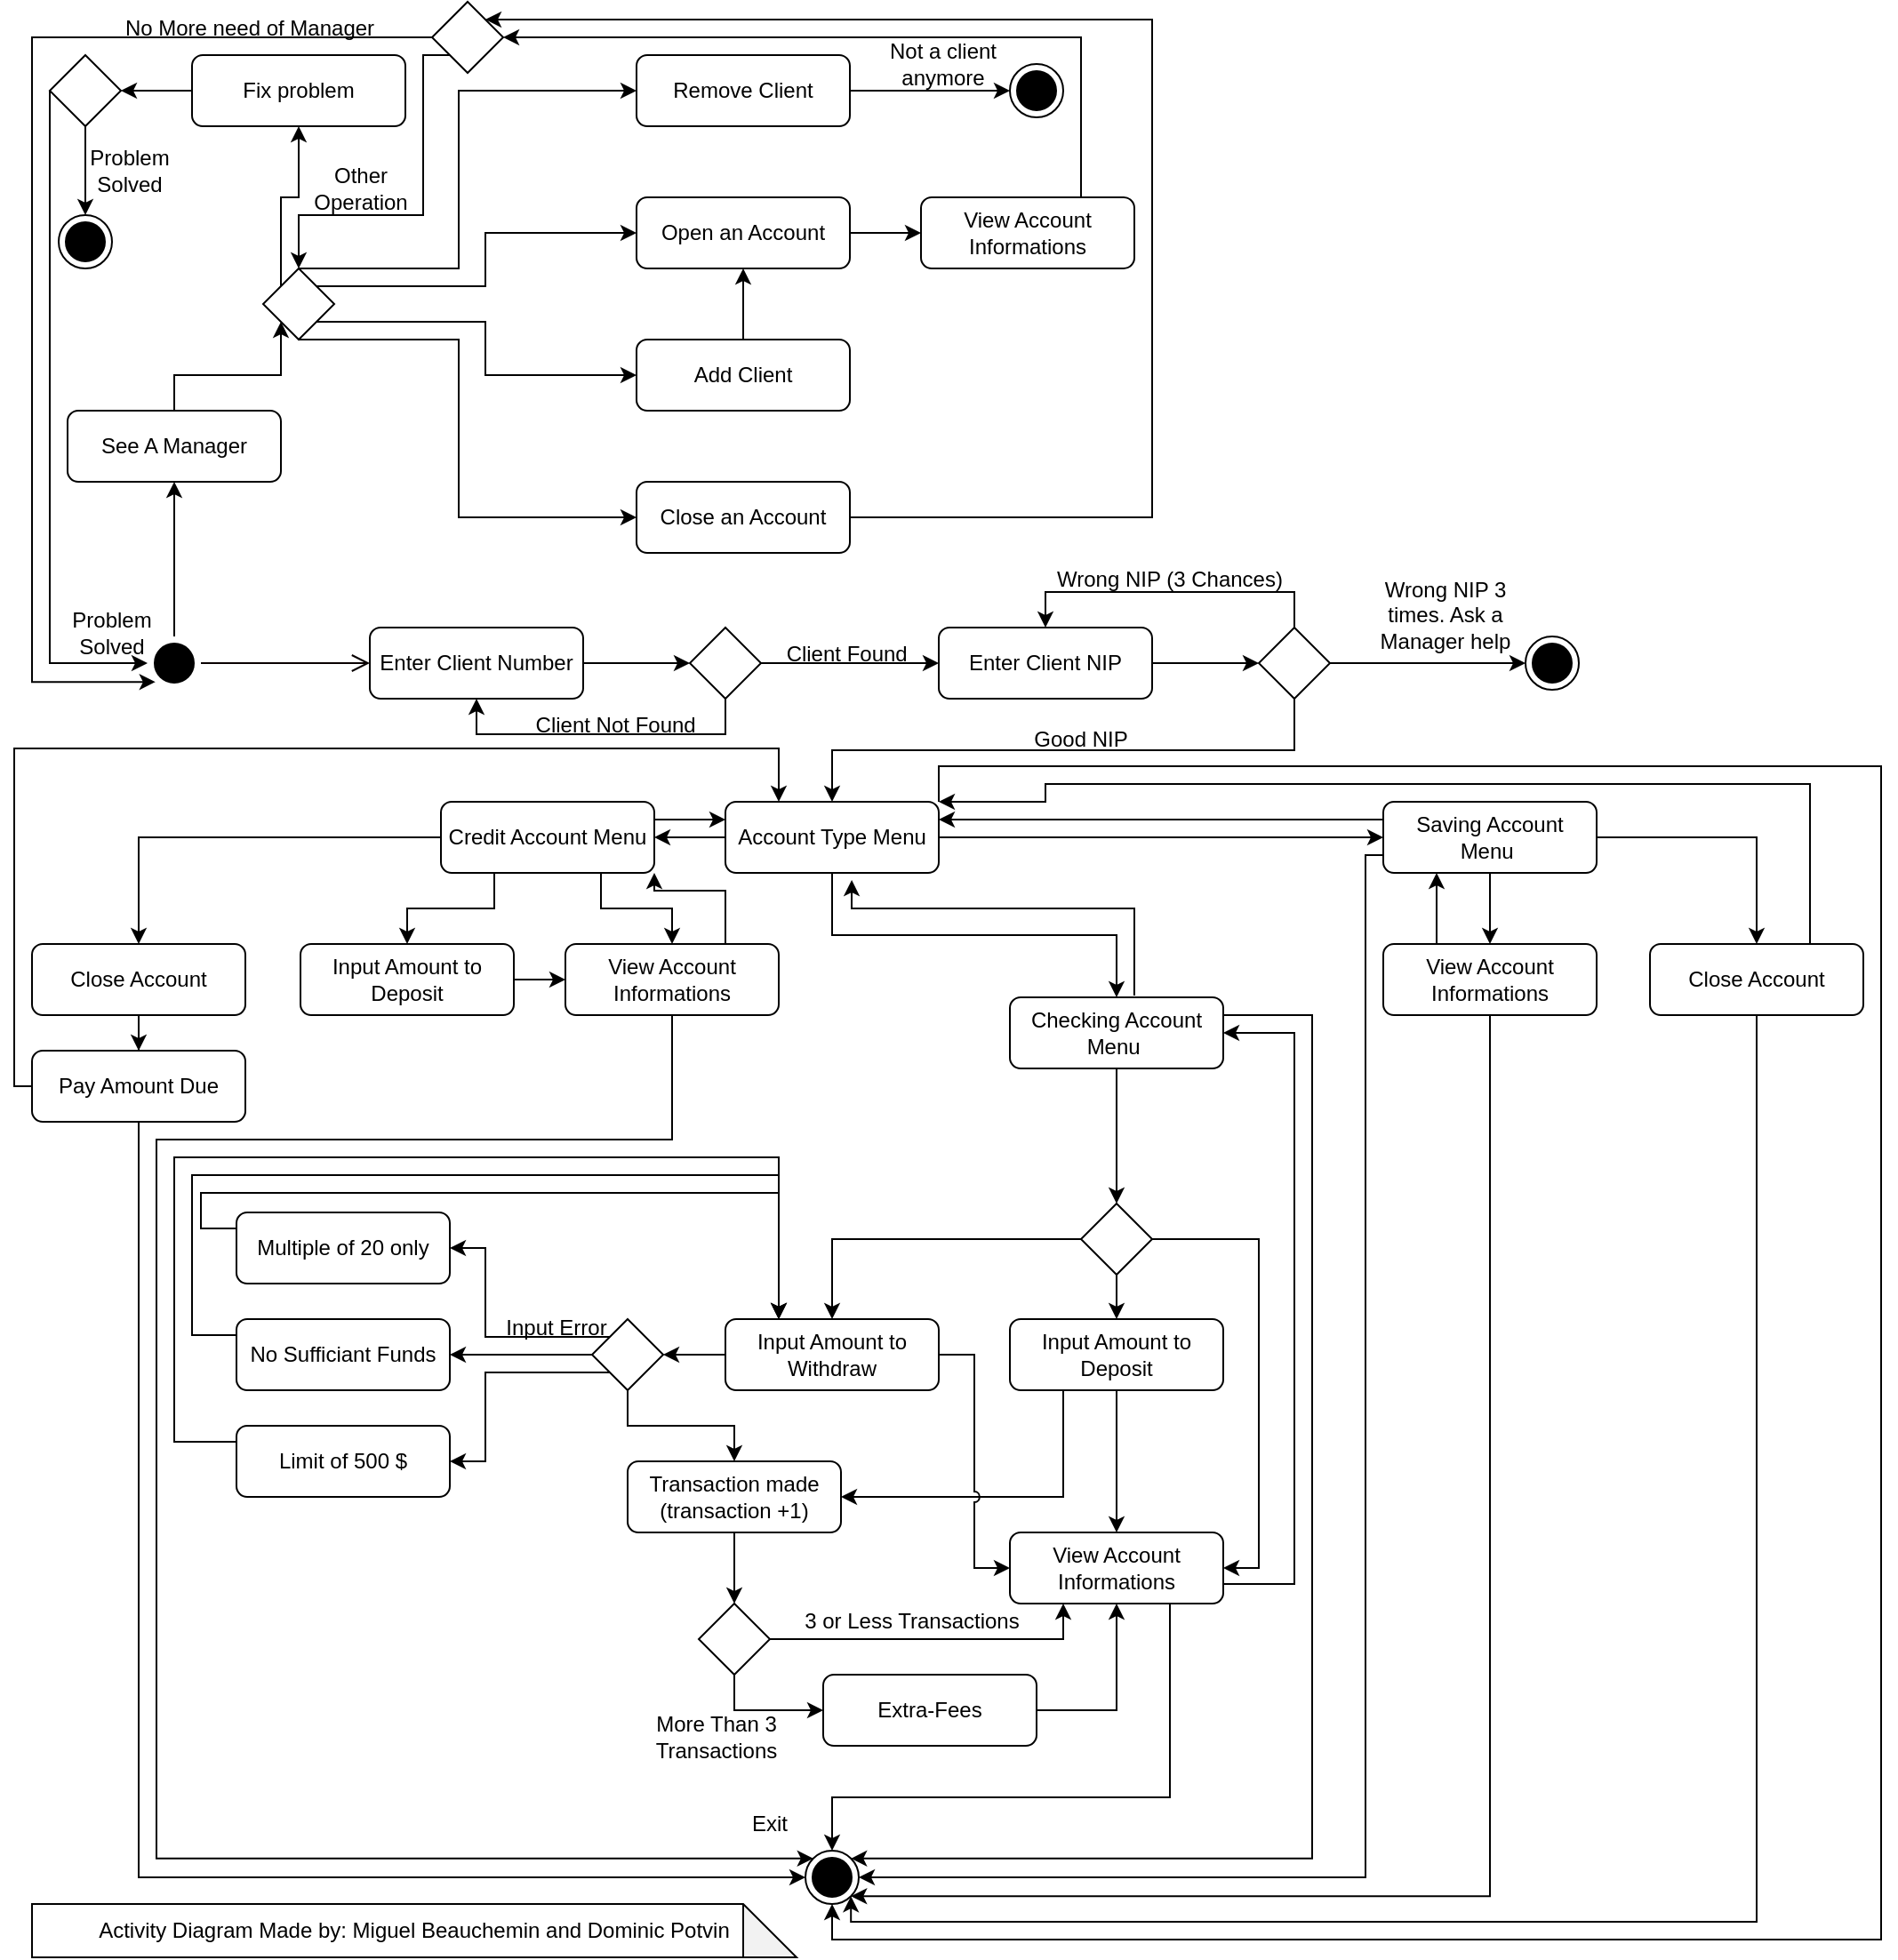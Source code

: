 <mxfile version="20.8.10" type="device"><diagram name="Page-1" id="ERuBKLwaTRgTGA5V0Odh"><mxGraphModel dx="1418" dy="1928" grid="1" gridSize="10" guides="1" tooltips="1" connect="1" arrows="1" fold="1" page="1" pageScale="1" pageWidth="850" pageHeight="1100" math="0" shadow="0"><root><mxCell id="0"/><mxCell id="1" parent="0"/><mxCell id="Uml2ml61CheIWByEltd4-1" value="" style="ellipse;html=1;shape=endState;fillColor=#000000;strokeColor=#000000;" parent="1" vertex="1"><mxGeometry x="860" y="87" width="30" height="30" as="geometry"/></mxCell><mxCell id="Imq4bwTnQwo245oAqkE5-4" style="edgeStyle=orthogonalEdgeStyle;rounded=0;orthogonalLoop=1;jettySize=auto;html=1;exitX=0.5;exitY=0;exitDx=0;exitDy=0;entryX=0.5;entryY=1;entryDx=0;entryDy=0;" parent="1" source="Uml2ml61CheIWByEltd4-2" target="Imq4bwTnQwo245oAqkE5-2" edge="1"><mxGeometry relative="1" as="geometry"/></mxCell><mxCell id="Uml2ml61CheIWByEltd4-2" value="" style="ellipse;html=1;shape=startState;fillColor=#000000;strokeColor=#000000;" parent="1" vertex="1"><mxGeometry x="85" y="87" width="30" height="30" as="geometry"/></mxCell><mxCell id="Uml2ml61CheIWByEltd4-3" value="" style="edgeStyle=orthogonalEdgeStyle;html=1;verticalAlign=bottom;endArrow=open;endSize=8;strokeColor=#080000;rounded=0;entryX=0;entryY=0.5;entryDx=0;entryDy=0;" parent="1" source="Uml2ml61CheIWByEltd4-2" target="Uml2ml61CheIWByEltd4-4" edge="1"><mxGeometry relative="1" as="geometry"><mxPoint x="150" y="97" as="targetPoint"/></mxGeometry></mxCell><mxCell id="Uml2ml61CheIWByEltd4-7" style="edgeStyle=orthogonalEdgeStyle;rounded=0;orthogonalLoop=1;jettySize=auto;html=1;exitX=1;exitY=0.5;exitDx=0;exitDy=0;entryX=0;entryY=0.5;entryDx=0;entryDy=0;" parent="1" source="Uml2ml61CheIWByEltd4-4" target="Uml2ml61CheIWByEltd4-6" edge="1"><mxGeometry relative="1" as="geometry"/></mxCell><mxCell id="Uml2ml61CheIWByEltd4-4" value="Enter Client Number" style="rounded=1;whiteSpace=wrap;html=1;" parent="1" vertex="1"><mxGeometry x="210" y="82" width="120" height="40" as="geometry"/></mxCell><mxCell id="Uml2ml61CheIWByEltd4-15" value="" style="edgeStyle=orthogonalEdgeStyle;rounded=0;orthogonalLoop=1;jettySize=auto;html=1;" parent="1" source="Uml2ml61CheIWByEltd4-5" edge="1"><mxGeometry relative="1" as="geometry"><mxPoint x="710" y="102" as="targetPoint"/></mxGeometry></mxCell><mxCell id="Uml2ml61CheIWByEltd4-5" value="Enter Client NIP" style="rounded=1;whiteSpace=wrap;html=1;" parent="1" vertex="1"><mxGeometry x="530" y="82" width="120" height="40" as="geometry"/></mxCell><mxCell id="Uml2ml61CheIWByEltd4-8" style="edgeStyle=orthogonalEdgeStyle;rounded=0;orthogonalLoop=1;jettySize=auto;html=1;exitX=1;exitY=0.5;exitDx=0;exitDy=0;" parent="1" source="Uml2ml61CheIWByEltd4-6" target="Uml2ml61CheIWByEltd4-5" edge="1"><mxGeometry relative="1" as="geometry"/></mxCell><mxCell id="Uml2ml61CheIWByEltd4-9" style="edgeStyle=orthogonalEdgeStyle;rounded=0;orthogonalLoop=1;jettySize=auto;html=1;exitX=0.5;exitY=1;exitDx=0;exitDy=0;entryX=0.5;entryY=1;entryDx=0;entryDy=0;" parent="1" source="Uml2ml61CheIWByEltd4-6" target="Uml2ml61CheIWByEltd4-4" edge="1"><mxGeometry relative="1" as="geometry"><mxPoint x="270" y="132" as="targetPoint"/><Array as="points"><mxPoint x="410" y="142"/><mxPoint x="270" y="142"/></Array></mxGeometry></mxCell><mxCell id="Uml2ml61CheIWByEltd4-6" value="" style="rhombus;whiteSpace=wrap;html=1;" parent="1" vertex="1"><mxGeometry x="390" y="82" width="40" height="40" as="geometry"/></mxCell><mxCell id="Uml2ml61CheIWByEltd4-10" value="Client Not Found&amp;nbsp;" style="text;html=1;strokeColor=none;fillColor=none;align=center;verticalAlign=middle;whiteSpace=wrap;rounded=0;" parent="1" vertex="1"><mxGeometry x="300" y="122" width="100" height="30" as="geometry"/></mxCell><mxCell id="Uml2ml61CheIWByEltd4-12" value="Client Found&amp;nbsp;" style="text;html=1;strokeColor=none;fillColor=none;align=center;verticalAlign=middle;whiteSpace=wrap;rounded=0;" parent="1" vertex="1"><mxGeometry x="430" y="82" width="100" height="30" as="geometry"/></mxCell><mxCell id="Uml2ml61CheIWByEltd4-14" style="edgeStyle=orthogonalEdgeStyle;rounded=0;orthogonalLoop=1;jettySize=auto;html=1;entryX=0.5;entryY=0;entryDx=0;entryDy=0;exitX=0.5;exitY=0;exitDx=0;exitDy=0;" parent="1" target="Uml2ml61CheIWByEltd4-5" edge="1"><mxGeometry relative="1" as="geometry"><mxPoint x="730" y="82" as="sourcePoint"/><Array as="points"><mxPoint x="730" y="62"/><mxPoint x="590" y="62"/></Array></mxGeometry></mxCell><mxCell id="Uml2ml61CheIWByEltd4-18" value="" style="edgeStyle=orthogonalEdgeStyle;rounded=0;orthogonalLoop=1;jettySize=auto;html=1;" parent="1" source="Uml2ml61CheIWByEltd4-13" target="Uml2ml61CheIWByEltd4-1" edge="1"><mxGeometry relative="1" as="geometry"/></mxCell><mxCell id="Uml2ml61CheIWByEltd4-42" style="edgeStyle=orthogonalEdgeStyle;rounded=0;orthogonalLoop=1;jettySize=auto;html=1;exitX=0.5;exitY=1;exitDx=0;exitDy=0;entryX=0.5;entryY=0;entryDx=0;entryDy=0;" parent="1" source="Uml2ml61CheIWByEltd4-13" target="Uml2ml61CheIWByEltd4-38" edge="1"><mxGeometry relative="1" as="geometry"/></mxCell><mxCell id="Uml2ml61CheIWByEltd4-13" value="" style="rhombus;whiteSpace=wrap;html=1;" parent="1" vertex="1"><mxGeometry x="710" y="82" width="40" height="40" as="geometry"/></mxCell><mxCell id="Uml2ml61CheIWByEltd4-16" value="Wrong NIP (3 Chances)" style="text;html=1;strokeColor=none;fillColor=none;align=center;verticalAlign=middle;whiteSpace=wrap;rounded=0;" parent="1" vertex="1"><mxGeometry x="590" y="40" width="140" height="30" as="geometry"/></mxCell><mxCell id="Uml2ml61CheIWByEltd4-19" value="" style="ellipse;html=1;shape=endState;fillColor=#000000;strokeColor=#000000;" parent="1" vertex="1"><mxGeometry x="455" y="770" width="30" height="30" as="geometry"/></mxCell><mxCell id="Uml2ml61CheIWByEltd4-20" value="Wrong NIP 3 times. Ask a Manager help" style="text;html=1;strokeColor=none;fillColor=none;align=center;verticalAlign=middle;whiteSpace=wrap;rounded=0;" parent="1" vertex="1"><mxGeometry x="770" y="60" width="90" height="30" as="geometry"/></mxCell><mxCell id="Uml2ml61CheIWByEltd4-110" style="edgeStyle=orthogonalEdgeStyle;rounded=0;orthogonalLoop=1;jettySize=auto;html=1;exitX=0.25;exitY=0;exitDx=0;exitDy=0;entryX=0.25;entryY=1;entryDx=0;entryDy=0;" parent="1" source="Uml2ml61CheIWByEltd4-27" target="Uml2ml61CheIWByEltd4-29" edge="1"><mxGeometry relative="1" as="geometry"/></mxCell><mxCell id="Uml2ml61CheIWByEltd4-116" style="edgeStyle=orthogonalEdgeStyle;rounded=0;orthogonalLoop=1;jettySize=auto;html=1;exitX=0.5;exitY=1;exitDx=0;exitDy=0;entryX=1;entryY=1;entryDx=0;entryDy=0;" parent="1" source="Uml2ml61CheIWByEltd4-27" target="Uml2ml61CheIWByEltd4-19" edge="1"><mxGeometry relative="1" as="geometry"><Array as="points"><mxPoint x="840" y="796"/></Array></mxGeometry></mxCell><mxCell id="Uml2ml61CheIWByEltd4-27" value="View Account Informations" style="rounded=1;whiteSpace=wrap;html=1;" parent="1" vertex="1"><mxGeometry x="780" y="260" width="120" height="40" as="geometry"/></mxCell><mxCell id="Uml2ml61CheIWByEltd4-30" value="" style="edgeStyle=orthogonalEdgeStyle;rounded=0;orthogonalLoop=1;jettySize=auto;html=1;entryX=0.5;entryY=0;entryDx=0;entryDy=0;" parent="1" source="Uml2ml61CheIWByEltd4-29" target="Uml2ml61CheIWByEltd4-27" edge="1"><mxGeometry relative="1" as="geometry"><mxPoint x="840" y="275" as="targetPoint"/></mxGeometry></mxCell><mxCell id="Uml2ml61CheIWByEltd4-97" style="edgeStyle=orthogonalEdgeStyle;rounded=0;orthogonalLoop=1;jettySize=auto;html=1;exitX=1;exitY=0.5;exitDx=0;exitDy=0;" parent="1" source="Uml2ml61CheIWByEltd4-29" target="Uml2ml61CheIWByEltd4-93" edge="1"><mxGeometry relative="1" as="geometry"/></mxCell><mxCell id="Uml2ml61CheIWByEltd4-111" style="edgeStyle=orthogonalEdgeStyle;rounded=0;orthogonalLoop=1;jettySize=auto;html=1;exitX=0;exitY=0.25;exitDx=0;exitDy=0;entryX=1;entryY=0.25;entryDx=0;entryDy=0;" parent="1" source="Uml2ml61CheIWByEltd4-29" target="Uml2ml61CheIWByEltd4-38" edge="1"><mxGeometry relative="1" as="geometry"/></mxCell><mxCell id="Uml2ml61CheIWByEltd4-115" style="edgeStyle=orthogonalEdgeStyle;rounded=0;orthogonalLoop=1;jettySize=auto;html=1;exitX=0;exitY=0.75;exitDx=0;exitDy=0;entryX=1;entryY=0.5;entryDx=0;entryDy=0;" parent="1" source="Uml2ml61CheIWByEltd4-29" target="Uml2ml61CheIWByEltd4-19" edge="1"><mxGeometry relative="1" as="geometry"><Array as="points"><mxPoint x="770" y="210"/><mxPoint x="770" y="785"/></Array></mxGeometry></mxCell><mxCell id="Uml2ml61CheIWByEltd4-29" value="Saving Account Menu&amp;nbsp;" style="rounded=1;whiteSpace=wrap;html=1;" parent="1" vertex="1"><mxGeometry x="780" y="180" width="120" height="40" as="geometry"/></mxCell><mxCell id="Uml2ml61CheIWByEltd4-48" style="edgeStyle=orthogonalEdgeStyle;rounded=0;orthogonalLoop=1;jettySize=auto;html=1;exitX=0;exitY=0.5;exitDx=0;exitDy=0;entryX=1;entryY=0.5;entryDx=0;entryDy=0;" parent="1" source="Uml2ml61CheIWByEltd4-38" target="Uml2ml61CheIWByEltd4-41" edge="1"><mxGeometry relative="1" as="geometry"><Array as="points"/></mxGeometry></mxCell><mxCell id="Uml2ml61CheIWByEltd4-94" style="edgeStyle=orthogonalEdgeStyle;rounded=0;orthogonalLoop=1;jettySize=auto;html=1;exitX=0.5;exitY=1;exitDx=0;exitDy=0;" parent="1" source="Uml2ml61CheIWByEltd4-38" target="Uml2ml61CheIWByEltd4-62" edge="1"><mxGeometry relative="1" as="geometry"/></mxCell><mxCell id="Uml2ml61CheIWByEltd4-98" style="edgeStyle=orthogonalEdgeStyle;rounded=0;orthogonalLoop=1;jettySize=auto;html=1;exitX=1;exitY=0.5;exitDx=0;exitDy=0;entryX=0;entryY=0.5;entryDx=0;entryDy=0;" parent="1" source="Uml2ml61CheIWByEltd4-38" target="Uml2ml61CheIWByEltd4-29" edge="1"><mxGeometry relative="1" as="geometry"/></mxCell><mxCell id="Uml2ml61CheIWByEltd4-107" style="edgeStyle=orthogonalEdgeStyle;rounded=0;orthogonalLoop=1;jettySize=auto;html=1;exitX=1;exitY=0;exitDx=0;exitDy=0;entryX=0.5;entryY=1;entryDx=0;entryDy=0;" parent="1" source="Uml2ml61CheIWByEltd4-38" target="Uml2ml61CheIWByEltd4-19" edge="1"><mxGeometry relative="1" as="geometry"><Array as="points"><mxPoint x="530" y="160"/><mxPoint x="1060" y="160"/><mxPoint x="1060" y="820"/><mxPoint x="470" y="820"/></Array></mxGeometry></mxCell><mxCell id="Uml2ml61CheIWByEltd4-38" value="Account Type Menu" style="rounded=1;whiteSpace=wrap;html=1;" parent="1" vertex="1"><mxGeometry x="410" y="180" width="120" height="40" as="geometry"/></mxCell><mxCell id="Uml2ml61CheIWByEltd4-47" style="edgeStyle=orthogonalEdgeStyle;rounded=0;orthogonalLoop=1;jettySize=auto;html=1;exitX=1;exitY=0.5;exitDx=0;exitDy=0;entryX=0;entryY=0.5;entryDx=0;entryDy=0;" parent="1" source="Uml2ml61CheIWByEltd4-39" target="Uml2ml61CheIWByEltd4-40" edge="1"><mxGeometry relative="1" as="geometry"/></mxCell><mxCell id="BRMC9svoLd4dk48RdEg8-2" style="edgeStyle=orthogonalEdgeStyle;rounded=0;orthogonalLoop=1;jettySize=auto;html=1;exitX=0.5;exitY=1;exitDx=0;exitDy=0;entryX=0;entryY=0;entryDx=0;entryDy=0;" edge="1" parent="1" source="Uml2ml61CheIWByEltd4-40" target="Uml2ml61CheIWByEltd4-19"><mxGeometry relative="1" as="geometry"><mxPoint x="231" y="305" as="sourcePoint"/><mxPoint x="340" y="740" as="targetPoint"/><Array as="points"><mxPoint x="380" y="370"/><mxPoint x="90" y="370"/><mxPoint x="90" y="774"/></Array></mxGeometry></mxCell><mxCell id="Uml2ml61CheIWByEltd4-39" value="Input Amount to Deposit" style="rounded=1;whiteSpace=wrap;html=1;" parent="1" vertex="1"><mxGeometry x="171" y="260" width="120" height="40" as="geometry"/></mxCell><mxCell id="Uml2ml61CheIWByEltd4-40" value="View Account Informations" style="rounded=1;whiteSpace=wrap;html=1;" parent="1" vertex="1"><mxGeometry x="320" y="260" width="120" height="40" as="geometry"/></mxCell><mxCell id="Uml2ml61CheIWByEltd4-45" style="edgeStyle=orthogonalEdgeStyle;rounded=0;orthogonalLoop=1;jettySize=auto;html=1;exitX=0.25;exitY=1;exitDx=0;exitDy=0;" parent="1" source="Uml2ml61CheIWByEltd4-41" target="Uml2ml61CheIWByEltd4-39" edge="1"><mxGeometry relative="1" as="geometry"/></mxCell><mxCell id="Uml2ml61CheIWByEltd4-46" style="edgeStyle=orthogonalEdgeStyle;rounded=0;orthogonalLoop=1;jettySize=auto;html=1;exitX=0.75;exitY=1;exitDx=0;exitDy=0;" parent="1" source="Uml2ml61CheIWByEltd4-41" target="Uml2ml61CheIWByEltd4-40" edge="1"><mxGeometry relative="1" as="geometry"/></mxCell><mxCell id="Uml2ml61CheIWByEltd4-99" style="edgeStyle=orthogonalEdgeStyle;rounded=0;orthogonalLoop=1;jettySize=auto;html=1;exitX=0;exitY=0.5;exitDx=0;exitDy=0;" parent="1" source="Uml2ml61CheIWByEltd4-41" target="Uml2ml61CheIWByEltd4-92" edge="1"><mxGeometry relative="1" as="geometry"/></mxCell><mxCell id="Uml2ml61CheIWByEltd4-112" style="edgeStyle=orthogonalEdgeStyle;rounded=0;orthogonalLoop=1;jettySize=auto;html=1;exitX=1;exitY=0.25;exitDx=0;exitDy=0;entryX=0;entryY=0.25;entryDx=0;entryDy=0;" parent="1" source="Uml2ml61CheIWByEltd4-41" target="Uml2ml61CheIWByEltd4-38" edge="1"><mxGeometry relative="1" as="geometry"/></mxCell><mxCell id="Uml2ml61CheIWByEltd4-41" value="Credit Account Menu" style="rounded=1;whiteSpace=wrap;html=1;" parent="1" vertex="1"><mxGeometry x="250" y="180" width="120" height="40" as="geometry"/></mxCell><mxCell id="Uml2ml61CheIWByEltd4-43" value="Good NIP" style="text;html=1;strokeColor=none;fillColor=none;align=center;verticalAlign=middle;whiteSpace=wrap;rounded=0;" parent="1" vertex="1"><mxGeometry x="540" y="130" width="140" height="30" as="geometry"/></mxCell><mxCell id="Uml2ml61CheIWByEltd4-51" value="" style="edgeStyle=orthogonalEdgeStyle;rounded=0;orthogonalLoop=1;jettySize=auto;html=1;" parent="1" source="Uml2ml61CheIWByEltd4-54" target="Uml2ml61CheIWByEltd4-56" edge="1"><mxGeometry relative="1" as="geometry"/></mxCell><mxCell id="Uml2ml61CheIWByEltd4-52" style="edgeStyle=orthogonalEdgeStyle;rounded=0;orthogonalLoop=1;jettySize=auto;html=1;exitX=0;exitY=0.5;exitDx=0;exitDy=0;" parent="1" source="Uml2ml61CheIWByEltd4-54" target="Uml2ml61CheIWByEltd4-58" edge="1"><mxGeometry relative="1" as="geometry"/></mxCell><mxCell id="Uml2ml61CheIWByEltd4-53" style="edgeStyle=orthogonalEdgeStyle;rounded=0;orthogonalLoop=1;jettySize=auto;html=1;exitX=1;exitY=0.5;exitDx=0;exitDy=0;entryX=1;entryY=0.5;entryDx=0;entryDy=0;" parent="1" source="Uml2ml61CheIWByEltd4-54" target="Uml2ml61CheIWByEltd4-60" edge="1"><mxGeometry relative="1" as="geometry"/></mxCell><mxCell id="Uml2ml61CheIWByEltd4-54" value="" style="rhombus;whiteSpace=wrap;html=1;" parent="1" vertex="1"><mxGeometry x="610" y="406" width="40" height="40" as="geometry"/></mxCell><mxCell id="Uml2ml61CheIWByEltd4-55" value="" style="edgeStyle=orthogonalEdgeStyle;rounded=0;orthogonalLoop=1;jettySize=auto;html=1;" parent="1" source="Uml2ml61CheIWByEltd4-56" target="Uml2ml61CheIWByEltd4-60" edge="1"><mxGeometry relative="1" as="geometry"/></mxCell><mxCell id="Uml2ml61CheIWByEltd4-91" style="edgeStyle=orthogonalEdgeStyle;rounded=0;orthogonalLoop=1;jettySize=auto;html=1;exitX=0.25;exitY=1;exitDx=0;exitDy=0;entryX=1;entryY=0.5;entryDx=0;entryDy=0;jumpStyle=arc;" parent="1" source="Uml2ml61CheIWByEltd4-56" target="Uml2ml61CheIWByEltd4-78" edge="1"><mxGeometry relative="1" as="geometry"><Array as="points"><mxPoint x="600" y="571"/></Array></mxGeometry></mxCell><mxCell id="Uml2ml61CheIWByEltd4-56" value="Input Amount to Deposit" style="rounded=1;whiteSpace=wrap;html=1;" parent="1" vertex="1"><mxGeometry x="570" y="471" width="120" height="40" as="geometry"/></mxCell><mxCell id="Uml2ml61CheIWByEltd4-57" style="edgeStyle=orthogonalEdgeStyle;rounded=0;orthogonalLoop=1;jettySize=auto;html=1;exitX=1;exitY=0.5;exitDx=0;exitDy=0;entryX=0;entryY=0.5;entryDx=0;entryDy=0;jumpStyle=arc;" parent="1" source="Uml2ml61CheIWByEltd4-58" target="Uml2ml61CheIWByEltd4-60" edge="1"><mxGeometry relative="1" as="geometry"/></mxCell><mxCell id="Uml2ml61CheIWByEltd4-64" value="" style="edgeStyle=orthogonalEdgeStyle;rounded=0;orthogonalLoop=1;jettySize=auto;html=1;" parent="1" source="Uml2ml61CheIWByEltd4-58" target="Uml2ml61CheIWByEltd4-63" edge="1"><mxGeometry relative="1" as="geometry"/></mxCell><mxCell id="Uml2ml61CheIWByEltd4-58" value="Input Amount to Withdraw" style="rounded=1;whiteSpace=wrap;html=1;" parent="1" vertex="1"><mxGeometry x="410" y="471" width="120" height="40" as="geometry"/></mxCell><mxCell id="Uml2ml61CheIWByEltd4-59" style="edgeStyle=orthogonalEdgeStyle;rounded=0;orthogonalLoop=1;jettySize=auto;html=1;entryX=1;entryY=0.5;entryDx=0;entryDy=0;exitX=1;exitY=0.75;exitDx=0;exitDy=0;" parent="1" source="Uml2ml61CheIWByEltd4-60" target="Uml2ml61CheIWByEltd4-62" edge="1"><mxGeometry relative="1" as="geometry"><Array as="points"><mxPoint x="690" y="620"/><mxPoint x="730" y="620"/><mxPoint x="730" y="310"/></Array><mxPoint x="700" y="620" as="sourcePoint"/></mxGeometry></mxCell><mxCell id="Uml2ml61CheIWByEltd4-103" style="edgeStyle=orthogonalEdgeStyle;rounded=0;orthogonalLoop=1;jettySize=auto;html=1;exitX=0.75;exitY=1;exitDx=0;exitDy=0;" parent="1" source="Uml2ml61CheIWByEltd4-60" target="Uml2ml61CheIWByEltd4-19" edge="1"><mxGeometry relative="1" as="geometry"><Array as="points"><mxPoint x="660" y="740"/><mxPoint x="470" y="740"/></Array></mxGeometry></mxCell><mxCell id="Uml2ml61CheIWByEltd4-60" value="View Account Informations" style="rounded=1;whiteSpace=wrap;html=1;" parent="1" vertex="1"><mxGeometry x="570" y="591" width="120" height="40" as="geometry"/></mxCell><mxCell id="Uml2ml61CheIWByEltd4-61" value="" style="edgeStyle=orthogonalEdgeStyle;rounded=0;orthogonalLoop=1;jettySize=auto;html=1;" parent="1" source="Uml2ml61CheIWByEltd4-62" target="Uml2ml61CheIWByEltd4-54" edge="1"><mxGeometry relative="1" as="geometry"/></mxCell><mxCell id="Uml2ml61CheIWByEltd4-105" style="edgeStyle=orthogonalEdgeStyle;rounded=0;orthogonalLoop=1;jettySize=auto;html=1;exitX=1;exitY=0.25;exitDx=0;exitDy=0;entryX=1;entryY=0;entryDx=0;entryDy=0;" parent="1" source="Uml2ml61CheIWByEltd4-62" target="Uml2ml61CheIWByEltd4-19" edge="1"><mxGeometry relative="1" as="geometry"><Array as="points"><mxPoint x="740" y="300"/><mxPoint x="740" y="774"/></Array></mxGeometry></mxCell><mxCell id="Uml2ml61CheIWByEltd4-114" style="edgeStyle=orthogonalEdgeStyle;rounded=0;orthogonalLoop=1;jettySize=auto;html=1;exitX=0.583;exitY=-0.025;exitDx=0;exitDy=0;entryX=0.592;entryY=1.1;entryDx=0;entryDy=0;entryPerimeter=0;exitPerimeter=0;" parent="1" source="Uml2ml61CheIWByEltd4-62" target="Uml2ml61CheIWByEltd4-38" edge="1"><mxGeometry relative="1" as="geometry"><Array as="points"><mxPoint x="640" y="240"/><mxPoint x="481" y="240"/></Array></mxGeometry></mxCell><mxCell id="Uml2ml61CheIWByEltd4-62" value="Checking Account Menu&amp;nbsp;" style="rounded=1;whiteSpace=wrap;html=1;" parent="1" vertex="1"><mxGeometry x="570" y="290" width="120" height="40" as="geometry"/></mxCell><mxCell id="Uml2ml61CheIWByEltd4-68" value="" style="edgeStyle=orthogonalEdgeStyle;rounded=0;orthogonalLoop=1;jettySize=auto;html=1;" parent="1" source="Uml2ml61CheIWByEltd4-63" target="Uml2ml61CheIWByEltd4-66" edge="1"><mxGeometry relative="1" as="geometry"/></mxCell><mxCell id="Uml2ml61CheIWByEltd4-69" style="edgeStyle=orthogonalEdgeStyle;rounded=0;orthogonalLoop=1;jettySize=auto;html=1;exitX=0;exitY=0;exitDx=0;exitDy=0;entryX=1;entryY=0.5;entryDx=0;entryDy=0;" parent="1" source="Uml2ml61CheIWByEltd4-63" target="Uml2ml61CheIWByEltd4-65" edge="1"><mxGeometry relative="1" as="geometry"><Array as="points"><mxPoint x="275" y="481"/><mxPoint x="275" y="431"/></Array></mxGeometry></mxCell><mxCell id="Uml2ml61CheIWByEltd4-70" style="edgeStyle=orthogonalEdgeStyle;rounded=0;orthogonalLoop=1;jettySize=auto;html=1;exitX=0;exitY=1;exitDx=0;exitDy=0;entryX=1;entryY=0.5;entryDx=0;entryDy=0;" parent="1" source="Uml2ml61CheIWByEltd4-63" target="Uml2ml61CheIWByEltd4-67" edge="1"><mxGeometry relative="1" as="geometry"><Array as="points"><mxPoint x="275" y="501"/><mxPoint x="275" y="551"/></Array></mxGeometry></mxCell><mxCell id="Uml2ml61CheIWByEltd4-79" style="edgeStyle=orthogonalEdgeStyle;rounded=0;orthogonalLoop=1;jettySize=auto;html=1;exitX=0.5;exitY=1;exitDx=0;exitDy=0;" parent="1" source="Uml2ml61CheIWByEltd4-63" target="Uml2ml61CheIWByEltd4-78" edge="1"><mxGeometry relative="1" as="geometry"/></mxCell><mxCell id="Uml2ml61CheIWByEltd4-63" value="" style="rhombus;whiteSpace=wrap;html=1;" parent="1" vertex="1"><mxGeometry x="335" y="471" width="40" height="40" as="geometry"/></mxCell><mxCell id="Uml2ml61CheIWByEltd4-74" style="edgeStyle=orthogonalEdgeStyle;rounded=0;orthogonalLoop=1;jettySize=auto;html=1;exitX=0;exitY=0.5;exitDx=0;exitDy=0;entryX=0.25;entryY=0;entryDx=0;entryDy=0;" parent="1" source="Uml2ml61CheIWByEltd4-65" target="Uml2ml61CheIWByEltd4-58" edge="1"><mxGeometry relative="1" as="geometry"><Array as="points"><mxPoint x="135" y="420"/><mxPoint x="115" y="420"/><mxPoint x="115" y="400"/><mxPoint x="440" y="400"/></Array></mxGeometry></mxCell><mxCell id="Uml2ml61CheIWByEltd4-65" value="Multiple of 20 only" style="rounded=1;whiteSpace=wrap;html=1;" parent="1" vertex="1"><mxGeometry x="135" y="411" width="120" height="40" as="geometry"/></mxCell><mxCell id="Uml2ml61CheIWByEltd4-75" style="edgeStyle=orthogonalEdgeStyle;rounded=0;orthogonalLoop=1;jettySize=auto;html=1;exitX=0;exitY=0.5;exitDx=0;exitDy=0;entryX=0.25;entryY=0;entryDx=0;entryDy=0;" parent="1" source="Uml2ml61CheIWByEltd4-66" target="Uml2ml61CheIWByEltd4-58" edge="1"><mxGeometry relative="1" as="geometry"><mxPoint x="355" y="460" as="targetPoint"/><Array as="points"><mxPoint x="135" y="480"/><mxPoint x="110" y="480"/><mxPoint x="110" y="390"/><mxPoint x="440" y="390"/></Array></mxGeometry></mxCell><mxCell id="Uml2ml61CheIWByEltd4-66" value="No Sufficiant Funds" style="rounded=1;whiteSpace=wrap;html=1;" parent="1" vertex="1"><mxGeometry x="135" y="471" width="120" height="40" as="geometry"/></mxCell><mxCell id="Uml2ml61CheIWByEltd4-77" style="edgeStyle=orthogonalEdgeStyle;rounded=0;orthogonalLoop=1;jettySize=auto;html=1;exitX=0;exitY=0.5;exitDx=0;exitDy=0;entryX=0.25;entryY=0;entryDx=0;entryDy=0;" parent="1" source="Uml2ml61CheIWByEltd4-67" target="Uml2ml61CheIWByEltd4-58" edge="1"><mxGeometry relative="1" as="geometry"><mxPoint x="445" y="460" as="targetPoint"/><Array as="points"><mxPoint x="100" y="540"/><mxPoint x="100" y="380"/><mxPoint x="440" y="380"/></Array></mxGeometry></mxCell><mxCell id="Uml2ml61CheIWByEltd4-67" value="Limit of 500 $" style="rounded=1;whiteSpace=wrap;html=1;" parent="1" vertex="1"><mxGeometry x="135" y="531" width="120" height="40" as="geometry"/></mxCell><mxCell id="Uml2ml61CheIWByEltd4-73" value="Input Error" style="text;html=1;strokeColor=none;fillColor=none;align=center;verticalAlign=middle;whiteSpace=wrap;rounded=0;" parent="1" vertex="1"><mxGeometry x="285" y="461" width="60" height="30" as="geometry"/></mxCell><mxCell id="Uml2ml61CheIWByEltd4-83" value="" style="edgeStyle=orthogonalEdgeStyle;rounded=0;orthogonalLoop=1;jettySize=auto;html=1;" parent="1" source="Uml2ml61CheIWByEltd4-78" target="Uml2ml61CheIWByEltd4-82" edge="1"><mxGeometry relative="1" as="geometry"/></mxCell><mxCell id="Uml2ml61CheIWByEltd4-78" value="Transaction made (transaction +1)" style="rounded=1;whiteSpace=wrap;html=1;" parent="1" vertex="1"><mxGeometry x="355" y="551" width="120" height="40" as="geometry"/></mxCell><mxCell id="Uml2ml61CheIWByEltd4-84" style="edgeStyle=orthogonalEdgeStyle;rounded=0;orthogonalLoop=1;jettySize=auto;html=1;exitX=1;exitY=0.5;exitDx=0;exitDy=0;entryX=0.25;entryY=1;entryDx=0;entryDy=0;" parent="1" source="Uml2ml61CheIWByEltd4-82" target="Uml2ml61CheIWByEltd4-60" edge="1"><mxGeometry relative="1" as="geometry"/></mxCell><mxCell id="Uml2ml61CheIWByEltd4-86" style="edgeStyle=orthogonalEdgeStyle;rounded=0;orthogonalLoop=1;jettySize=auto;html=1;exitX=0.5;exitY=1;exitDx=0;exitDy=0;entryX=0;entryY=0.5;entryDx=0;entryDy=0;" parent="1" source="Uml2ml61CheIWByEltd4-82" target="Uml2ml61CheIWByEltd4-85" edge="1"><mxGeometry relative="1" as="geometry"/></mxCell><mxCell id="Uml2ml61CheIWByEltd4-82" value="" style="rhombus;whiteSpace=wrap;html=1;" parent="1" vertex="1"><mxGeometry x="395" y="631" width="40" height="40" as="geometry"/></mxCell><mxCell id="Uml2ml61CheIWByEltd4-87" style="edgeStyle=orthogonalEdgeStyle;rounded=0;orthogonalLoop=1;jettySize=auto;html=1;exitX=1;exitY=0.5;exitDx=0;exitDy=0;entryX=0.5;entryY=1;entryDx=0;entryDy=0;" parent="1" source="Uml2ml61CheIWByEltd4-85" target="Uml2ml61CheIWByEltd4-60" edge="1"><mxGeometry relative="1" as="geometry"><mxPoint x="645" y="691" as="targetPoint"/></mxGeometry></mxCell><mxCell id="Uml2ml61CheIWByEltd4-85" value="Extra-Fees" style="rounded=1;whiteSpace=wrap;html=1;" parent="1" vertex="1"><mxGeometry x="465" y="671" width="120" height="40" as="geometry"/></mxCell><mxCell id="Uml2ml61CheIWByEltd4-88" value="3 or Less Transactions" style="text;html=1;strokeColor=none;fillColor=none;align=center;verticalAlign=middle;whiteSpace=wrap;rounded=0;" parent="1" vertex="1"><mxGeometry x="445" y="626" width="140" height="30" as="geometry"/></mxCell><mxCell id="Uml2ml61CheIWByEltd4-90" value="More Than 3 Transactions" style="text;html=1;strokeColor=none;fillColor=none;align=center;verticalAlign=middle;whiteSpace=wrap;rounded=0;" parent="1" vertex="1"><mxGeometry x="360" y="691" width="90" height="30" as="geometry"/></mxCell><mxCell id="Uml2ml61CheIWByEltd4-102" value="" style="edgeStyle=orthogonalEdgeStyle;rounded=0;orthogonalLoop=1;jettySize=auto;html=1;" parent="1" source="Uml2ml61CheIWByEltd4-92" target="Uml2ml61CheIWByEltd4-100" edge="1"><mxGeometry relative="1" as="geometry"/></mxCell><mxCell id="Uml2ml61CheIWByEltd4-92" value="Close Account" style="rounded=1;whiteSpace=wrap;html=1;" parent="1" vertex="1"><mxGeometry x="20" y="260" width="120" height="40" as="geometry"/></mxCell><mxCell id="Uml2ml61CheIWByEltd4-117" style="edgeStyle=orthogonalEdgeStyle;rounded=0;orthogonalLoop=1;jettySize=auto;html=1;exitX=0.75;exitY=0;exitDx=0;exitDy=0;entryX=1;entryY=0;entryDx=0;entryDy=0;" parent="1" source="Uml2ml61CheIWByEltd4-93" target="Uml2ml61CheIWByEltd4-38" edge="1"><mxGeometry relative="1" as="geometry"><Array as="points"><mxPoint x="1020" y="170"/><mxPoint x="590" y="170"/><mxPoint x="590" y="180"/></Array></mxGeometry></mxCell><mxCell id="Uml2ml61CheIWByEltd4-118" style="edgeStyle=orthogonalEdgeStyle;rounded=0;orthogonalLoop=1;jettySize=auto;html=1;exitX=0.5;exitY=1;exitDx=0;exitDy=0;entryX=1;entryY=1;entryDx=0;entryDy=0;" parent="1" source="Uml2ml61CheIWByEltd4-93" target="Uml2ml61CheIWByEltd4-19" edge="1"><mxGeometry relative="1" as="geometry"><Array as="points"><mxPoint x="990" y="810"/><mxPoint x="481" y="810"/></Array></mxGeometry></mxCell><mxCell id="Uml2ml61CheIWByEltd4-93" value="Close Account" style="rounded=1;whiteSpace=wrap;html=1;" parent="1" vertex="1"><mxGeometry x="930" y="260" width="120" height="40" as="geometry"/></mxCell><mxCell id="Uml2ml61CheIWByEltd4-101" style="edgeStyle=orthogonalEdgeStyle;rounded=0;orthogonalLoop=1;jettySize=auto;html=1;exitX=0;exitY=0.5;exitDx=0;exitDy=0;" parent="1" source="Uml2ml61CheIWByEltd4-100" edge="1"><mxGeometry relative="1" as="geometry"><mxPoint x="440" y="180" as="targetPoint"/><Array as="points"><mxPoint x="10" y="340"/><mxPoint x="10" y="150"/><mxPoint x="440" y="150"/></Array></mxGeometry></mxCell><mxCell id="Uml2ml61CheIWByEltd4-106" style="edgeStyle=orthogonalEdgeStyle;rounded=0;orthogonalLoop=1;jettySize=auto;html=1;exitX=0.5;exitY=1;exitDx=0;exitDy=0;entryX=0;entryY=0.5;entryDx=0;entryDy=0;" parent="1" source="Uml2ml61CheIWByEltd4-100" target="Uml2ml61CheIWByEltd4-19" edge="1"><mxGeometry relative="1" as="geometry"/></mxCell><mxCell id="Uml2ml61CheIWByEltd4-100" value="Pay Amount Due" style="rounded=1;whiteSpace=wrap;html=1;" parent="1" vertex="1"><mxGeometry x="20" y="320" width="120" height="40" as="geometry"/></mxCell><mxCell id="Uml2ml61CheIWByEltd4-109" value="Exit" style="text;html=1;strokeColor=none;fillColor=none;align=center;verticalAlign=middle;whiteSpace=wrap;rounded=0;" parent="1" vertex="1"><mxGeometry x="405" y="740" width="60" height="30" as="geometry"/></mxCell><mxCell id="Uml2ml61CheIWByEltd4-119" value="Activity Diagram Made by: Miguel Beauchemin and Dominic Potvin" style="shape=note;whiteSpace=wrap;html=1;backgroundOutline=1;darkOpacity=0.05;" parent="1" vertex="1"><mxGeometry x="20" y="800" width="430" height="30" as="geometry"/></mxCell><mxCell id="Imq4bwTnQwo245oAqkE5-14" value="" style="edgeStyle=orthogonalEdgeStyle;rounded=0;orthogonalLoop=1;jettySize=auto;html=1;entryX=0;entryY=1;entryDx=0;entryDy=0;" parent="1" source="Imq4bwTnQwo245oAqkE5-2" target="Imq4bwTnQwo245oAqkE5-6" edge="1"><mxGeometry relative="1" as="geometry"/></mxCell><mxCell id="Imq4bwTnQwo245oAqkE5-2" value="See A Manager" style="rounded=1;whiteSpace=wrap;html=1;" parent="1" vertex="1"><mxGeometry x="40" y="-40" width="120" height="40" as="geometry"/></mxCell><mxCell id="Imq4bwTnQwo245oAqkE5-5" value="Remove Client" style="rounded=1;whiteSpace=wrap;html=1;" parent="1" vertex="1"><mxGeometry x="360" y="-240" width="120" height="40" as="geometry"/></mxCell><mxCell id="Imq4bwTnQwo245oAqkE5-10" style="edgeStyle=orthogonalEdgeStyle;rounded=0;orthogonalLoop=1;jettySize=auto;html=1;exitX=0.5;exitY=0;exitDx=0;exitDy=0;entryX=0;entryY=0.5;entryDx=0;entryDy=0;" parent="1" source="Imq4bwTnQwo245oAqkE5-6" target="Imq4bwTnQwo245oAqkE5-5" edge="1"><mxGeometry relative="1" as="geometry"><Array as="points"><mxPoint x="260" y="-120"/><mxPoint x="260" y="-220"/></Array></mxGeometry></mxCell><mxCell id="Imq4bwTnQwo245oAqkE5-11" style="edgeStyle=orthogonalEdgeStyle;rounded=0;orthogonalLoop=1;jettySize=auto;html=1;exitX=1;exitY=0;exitDx=0;exitDy=0;entryX=0;entryY=0.5;entryDx=0;entryDy=0;" parent="1" source="Imq4bwTnQwo245oAqkE5-6" target="Imq4bwTnQwo245oAqkE5-7" edge="1"><mxGeometry relative="1" as="geometry"/></mxCell><mxCell id="Imq4bwTnQwo245oAqkE5-12" style="edgeStyle=orthogonalEdgeStyle;rounded=0;orthogonalLoop=1;jettySize=auto;html=1;exitX=1;exitY=1;exitDx=0;exitDy=0;entryX=0;entryY=0.5;entryDx=0;entryDy=0;" parent="1" source="Imq4bwTnQwo245oAqkE5-6" target="Imq4bwTnQwo245oAqkE5-8" edge="1"><mxGeometry relative="1" as="geometry"/></mxCell><mxCell id="Imq4bwTnQwo245oAqkE5-13" style="edgeStyle=orthogonalEdgeStyle;rounded=0;orthogonalLoop=1;jettySize=auto;html=1;exitX=0.5;exitY=1;exitDx=0;exitDy=0;entryX=0;entryY=0.5;entryDx=0;entryDy=0;" parent="1" source="Imq4bwTnQwo245oAqkE5-6" target="Imq4bwTnQwo245oAqkE5-9" edge="1"><mxGeometry relative="1" as="geometry"><Array as="points"><mxPoint x="260" y="-80"/><mxPoint x="260" y="20"/></Array></mxGeometry></mxCell><mxCell id="Imq4bwTnQwo245oAqkE5-16" style="edgeStyle=orthogonalEdgeStyle;rounded=0;orthogonalLoop=1;jettySize=auto;html=1;entryX=0.5;entryY=1;entryDx=0;entryDy=0;exitX=0;exitY=0;exitDx=0;exitDy=0;" parent="1" source="Imq4bwTnQwo245oAqkE5-6" target="Imq4bwTnQwo245oAqkE5-15" edge="1"><mxGeometry relative="1" as="geometry"><mxPoint x="170" y="-120" as="sourcePoint"/></mxGeometry></mxCell><mxCell id="Imq4bwTnQwo245oAqkE5-6" value="" style="rhombus;whiteSpace=wrap;html=1;" parent="1" vertex="1"><mxGeometry x="150" y="-120" width="40" height="40" as="geometry"/></mxCell><mxCell id="Imq4bwTnQwo245oAqkE5-32" value="" style="edgeStyle=orthogonalEdgeStyle;rounded=0;orthogonalLoop=1;jettySize=auto;html=1;" parent="1" source="Imq4bwTnQwo245oAqkE5-7" target="Imq4bwTnQwo245oAqkE5-30" edge="1"><mxGeometry relative="1" as="geometry"/></mxCell><mxCell id="Imq4bwTnQwo245oAqkE5-7" value="Open an Account" style="rounded=1;whiteSpace=wrap;html=1;" parent="1" vertex="1"><mxGeometry x="360" y="-160" width="120" height="40" as="geometry"/></mxCell><mxCell id="Imq4bwTnQwo245oAqkE5-23" value="" style="edgeStyle=orthogonalEdgeStyle;rounded=0;orthogonalLoop=1;jettySize=auto;html=1;" parent="1" source="Imq4bwTnQwo245oAqkE5-8" target="Imq4bwTnQwo245oAqkE5-7" edge="1"><mxGeometry relative="1" as="geometry"/></mxCell><mxCell id="Imq4bwTnQwo245oAqkE5-8" value="Add Client" style="rounded=1;whiteSpace=wrap;html=1;" parent="1" vertex="1"><mxGeometry x="360" y="-80" width="120" height="40" as="geometry"/></mxCell><mxCell id="Imq4bwTnQwo245oAqkE5-21" style="edgeStyle=orthogonalEdgeStyle;rounded=0;orthogonalLoop=1;jettySize=auto;html=1;" parent="1" source="Imq4bwTnQwo245oAqkE5-5" target="Imq4bwTnQwo245oAqkE5-20" edge="1"><mxGeometry relative="1" as="geometry"/></mxCell><mxCell id="Imq4bwTnQwo245oAqkE5-40" style="edgeStyle=orthogonalEdgeStyle;rounded=0;orthogonalLoop=1;jettySize=auto;html=1;exitX=1;exitY=0.5;exitDx=0;exitDy=0;entryX=1;entryY=0;entryDx=0;entryDy=0;" parent="1" source="Imq4bwTnQwo245oAqkE5-9" target="Imq4bwTnQwo245oAqkE5-36" edge="1"><mxGeometry relative="1" as="geometry"><Array as="points"><mxPoint x="650" y="20"/><mxPoint x="650" y="-260"/></Array></mxGeometry></mxCell><mxCell id="Imq4bwTnQwo245oAqkE5-9" value="Close an Account" style="rounded=1;whiteSpace=wrap;html=1;" parent="1" vertex="1"><mxGeometry x="360" width="120" height="40" as="geometry"/></mxCell><mxCell id="Imq4bwTnQwo245oAqkE5-18" style="edgeStyle=orthogonalEdgeStyle;rounded=0;orthogonalLoop=1;jettySize=auto;html=1;exitX=0.5;exitY=1;exitDx=0;exitDy=0;" parent="1" source="Imq4bwTnQwo245oAqkE5-26" target="Imq4bwTnQwo245oAqkE5-17" edge="1"><mxGeometry relative="1" as="geometry"/></mxCell><mxCell id="Imq4bwTnQwo245oAqkE5-24" style="edgeStyle=orthogonalEdgeStyle;rounded=0;orthogonalLoop=1;jettySize=auto;html=1;exitX=0;exitY=0.5;exitDx=0;exitDy=0;entryX=0;entryY=0.5;entryDx=0;entryDy=0;" parent="1" source="Imq4bwTnQwo245oAqkE5-26" target="Uml2ml61CheIWByEltd4-2" edge="1"><mxGeometry relative="1" as="geometry"><Array as="points"><mxPoint x="30" y="102"/></Array></mxGeometry></mxCell><mxCell id="Imq4bwTnQwo245oAqkE5-27" value="" style="edgeStyle=orthogonalEdgeStyle;rounded=0;orthogonalLoop=1;jettySize=auto;html=1;" parent="1" source="Imq4bwTnQwo245oAqkE5-15" target="Imq4bwTnQwo245oAqkE5-26" edge="1"><mxGeometry relative="1" as="geometry"/></mxCell><mxCell id="Imq4bwTnQwo245oAqkE5-15" value="Fix problem" style="rounded=1;whiteSpace=wrap;html=1;" parent="1" vertex="1"><mxGeometry x="110" y="-240" width="120" height="40" as="geometry"/></mxCell><mxCell id="Imq4bwTnQwo245oAqkE5-17" value="" style="ellipse;html=1;shape=endState;fillColor=#000000;strokeColor=#000000;" parent="1" vertex="1"><mxGeometry x="35" y="-150" width="30" height="30" as="geometry"/></mxCell><mxCell id="Imq4bwTnQwo245oAqkE5-19" value="Problem &lt;br&gt;Solved" style="text;html=1;strokeColor=none;fillColor=none;align=center;verticalAlign=middle;whiteSpace=wrap;rounded=0;" parent="1" vertex="1"><mxGeometry x="30" y="-190" width="90" height="30" as="geometry"/></mxCell><mxCell id="Imq4bwTnQwo245oAqkE5-20" value="" style="ellipse;html=1;shape=endState;fillColor=#000000;strokeColor=#000000;" parent="1" vertex="1"><mxGeometry x="570" y="-235" width="30" height="30" as="geometry"/></mxCell><mxCell id="Imq4bwTnQwo245oAqkE5-22" value="Not a client anymore" style="text;html=1;strokeColor=none;fillColor=none;align=center;verticalAlign=middle;whiteSpace=wrap;rounded=0;" parent="1" vertex="1"><mxGeometry x="480" y="-250" width="105" height="30" as="geometry"/></mxCell><mxCell id="Imq4bwTnQwo245oAqkE5-26" value="" style="rhombus;whiteSpace=wrap;html=1;" parent="1" vertex="1"><mxGeometry x="30" y="-240" width="40" height="40" as="geometry"/></mxCell><mxCell id="Imq4bwTnQwo245oAqkE5-28" value="Problem &lt;br&gt;Solved" style="text;html=1;strokeColor=none;fillColor=none;align=center;verticalAlign=middle;whiteSpace=wrap;rounded=0;" parent="1" vertex="1"><mxGeometry x="20" y="70" width="90" height="30" as="geometry"/></mxCell><mxCell id="Imq4bwTnQwo245oAqkE5-33" style="edgeStyle=orthogonalEdgeStyle;rounded=0;orthogonalLoop=1;jettySize=auto;html=1;exitX=0.5;exitY=0;exitDx=0;exitDy=0;entryX=1;entryY=0.5;entryDx=0;entryDy=0;" parent="1" source="Imq4bwTnQwo245oAqkE5-30" target="Imq4bwTnQwo245oAqkE5-36" edge="1"><mxGeometry relative="1" as="geometry"><mxPoint x="190" y="-130" as="targetPoint"/><Array as="points"><mxPoint x="610" y="-160"/><mxPoint x="610" y="-250"/></Array></mxGeometry></mxCell><mxCell id="Imq4bwTnQwo245oAqkE5-30" value="View Account Informations" style="rounded=1;whiteSpace=wrap;html=1;" parent="1" vertex="1"><mxGeometry x="520" y="-160" width="120" height="40" as="geometry"/></mxCell><mxCell id="Imq4bwTnQwo245oAqkE5-38" style="edgeStyle=orthogonalEdgeStyle;rounded=0;orthogonalLoop=1;jettySize=auto;html=1;exitX=0;exitY=0.5;exitDx=0;exitDy=0;entryX=0;entryY=1;entryDx=0;entryDy=0;" parent="1" source="Imq4bwTnQwo245oAqkE5-36" target="Uml2ml61CheIWByEltd4-2" edge="1"><mxGeometry relative="1" as="geometry"><Array as="points"><mxPoint x="20" y="-250"/><mxPoint x="20" y="113"/></Array></mxGeometry></mxCell><mxCell id="Imq4bwTnQwo245oAqkE5-39" style="edgeStyle=orthogonalEdgeStyle;rounded=0;orthogonalLoop=1;jettySize=auto;html=1;exitX=0;exitY=1;exitDx=0;exitDy=0;entryX=0.5;entryY=0;entryDx=0;entryDy=0;" parent="1" source="Imq4bwTnQwo245oAqkE5-36" target="Imq4bwTnQwo245oAqkE5-6" edge="1"><mxGeometry relative="1" as="geometry"><Array as="points"><mxPoint x="240" y="-240"/><mxPoint x="240" y="-150"/><mxPoint x="170" y="-150"/></Array></mxGeometry></mxCell><mxCell id="Imq4bwTnQwo245oAqkE5-36" value="" style="rhombus;whiteSpace=wrap;html=1;" parent="1" vertex="1"><mxGeometry x="245" y="-270" width="40" height="40" as="geometry"/></mxCell><mxCell id="Imq4bwTnQwo245oAqkE5-41" value="Other &lt;br&gt;Operation" style="text;html=1;strokeColor=none;fillColor=none;align=center;verticalAlign=middle;whiteSpace=wrap;rounded=0;" parent="1" vertex="1"><mxGeometry x="160" y="-180" width="90" height="30" as="geometry"/></mxCell><mxCell id="Imq4bwTnQwo245oAqkE5-42" value="No More need of Manager" style="text;html=1;strokeColor=none;fillColor=none;align=center;verticalAlign=middle;whiteSpace=wrap;rounded=0;" parent="1" vertex="1"><mxGeometry x="55" y="-270" width="175" height="30" as="geometry"/></mxCell><mxCell id="BRMC9svoLd4dk48RdEg8-1" value="" style="endArrow=classic;html=1;rounded=0;entryX=1;entryY=1;entryDx=0;entryDy=0;exitX=0.75;exitY=0;exitDx=0;exitDy=0;" edge="1" parent="1" source="Uml2ml61CheIWByEltd4-40" target="Uml2ml61CheIWByEltd4-41"><mxGeometry width="50" height="50" relative="1" as="geometry"><mxPoint x="700" y="470" as="sourcePoint"/><mxPoint x="750" y="420" as="targetPoint"/><Array as="points"><mxPoint x="410" y="230"/><mxPoint x="370" y="230"/></Array></mxGeometry></mxCell></root></mxGraphModel></diagram></mxfile>